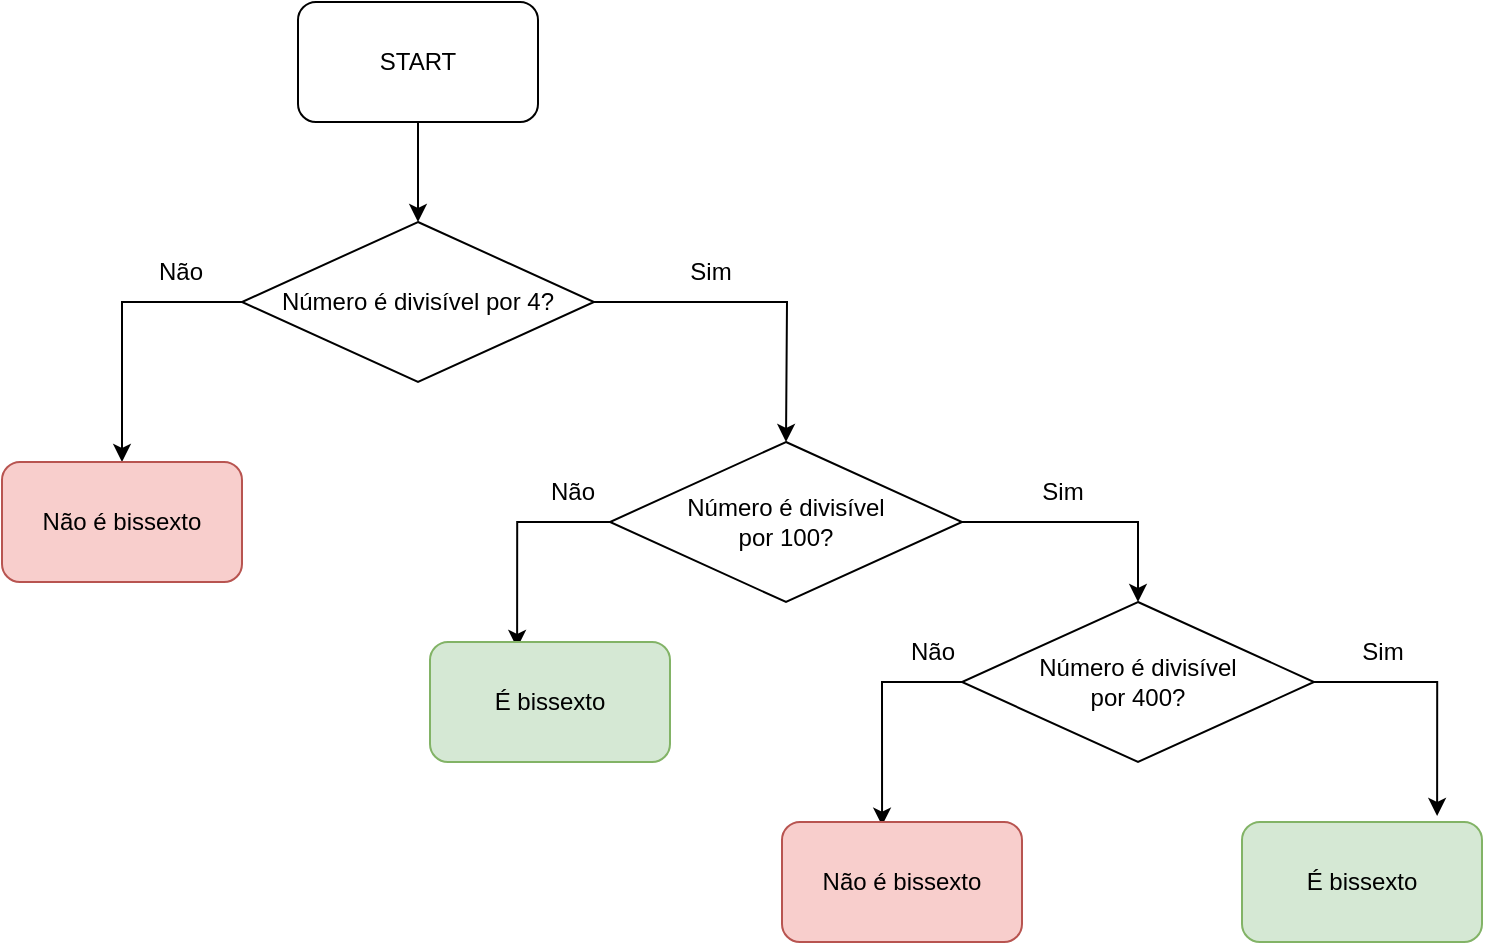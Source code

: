 <mxfile version="21.3.4" type="github">
  <diagram name="Página-1" id="4vqtyZeHjljcxOjgkei8">
    <mxGraphModel dx="1050" dy="573" grid="1" gridSize="10" guides="1" tooltips="1" connect="1" arrows="1" fold="1" page="1" pageScale="1" pageWidth="827" pageHeight="1169" math="0" shadow="0">
      <root>
        <mxCell id="0" />
        <mxCell id="1" parent="0" />
        <mxCell id="i9qxXffxVEjZmpE-fZR9-13" style="edgeStyle=orthogonalEdgeStyle;rounded=0;orthogonalLoop=1;jettySize=auto;html=1;exitX=0.5;exitY=1;exitDx=0;exitDy=0;entryX=0.5;entryY=0;entryDx=0;entryDy=0;" edge="1" parent="1" source="i9qxXffxVEjZmpE-fZR9-1" target="i9qxXffxVEjZmpE-fZR9-4">
          <mxGeometry relative="1" as="geometry" />
        </mxCell>
        <mxCell id="i9qxXffxVEjZmpE-fZR9-1" value="START" style="rounded=1;whiteSpace=wrap;html=1;" vertex="1" parent="1">
          <mxGeometry x="192" y="10" width="120" height="60" as="geometry" />
        </mxCell>
        <mxCell id="i9qxXffxVEjZmpE-fZR9-14" style="edgeStyle=orthogonalEdgeStyle;rounded=0;orthogonalLoop=1;jettySize=auto;html=1;exitX=0;exitY=0.5;exitDx=0;exitDy=0;" edge="1" parent="1" source="i9qxXffxVEjZmpE-fZR9-4" target="i9qxXffxVEjZmpE-fZR9-6">
          <mxGeometry relative="1" as="geometry" />
        </mxCell>
        <mxCell id="i9qxXffxVEjZmpE-fZR9-16" style="edgeStyle=orthogonalEdgeStyle;rounded=0;orthogonalLoop=1;jettySize=auto;html=1;exitX=1;exitY=0.5;exitDx=0;exitDy=0;" edge="1" parent="1" source="i9qxXffxVEjZmpE-fZR9-4">
          <mxGeometry relative="1" as="geometry">
            <mxPoint x="436" y="230" as="targetPoint" />
          </mxGeometry>
        </mxCell>
        <mxCell id="i9qxXffxVEjZmpE-fZR9-4" value="Número é divisível por 4?" style="rhombus;whiteSpace=wrap;html=1;" vertex="1" parent="1">
          <mxGeometry x="164" y="120" width="176" height="80" as="geometry" />
        </mxCell>
        <mxCell id="i9qxXffxVEjZmpE-fZR9-6" value="Não é bissexto" style="rounded=1;whiteSpace=wrap;html=1;fillColor=#f8cecc;strokeColor=#b85450;" vertex="1" parent="1">
          <mxGeometry x="44" y="240" width="120" height="60" as="geometry" />
        </mxCell>
        <mxCell id="i9qxXffxVEjZmpE-fZR9-21" style="edgeStyle=orthogonalEdgeStyle;rounded=0;orthogonalLoop=1;jettySize=auto;html=1;exitX=0;exitY=0.5;exitDx=0;exitDy=0;entryX=0.363;entryY=0.05;entryDx=0;entryDy=0;entryPerimeter=0;" edge="1" parent="1" source="i9qxXffxVEjZmpE-fZR9-10" target="i9qxXffxVEjZmpE-fZR9-11">
          <mxGeometry relative="1" as="geometry" />
        </mxCell>
        <mxCell id="i9qxXffxVEjZmpE-fZR9-24" style="edgeStyle=orthogonalEdgeStyle;rounded=0;orthogonalLoop=1;jettySize=auto;html=1;exitX=1;exitY=0.5;exitDx=0;exitDy=0;entryX=0.5;entryY=0;entryDx=0;entryDy=0;" edge="1" parent="1" source="i9qxXffxVEjZmpE-fZR9-10" target="i9qxXffxVEjZmpE-fZR9-22">
          <mxGeometry relative="1" as="geometry" />
        </mxCell>
        <mxCell id="i9qxXffxVEjZmpE-fZR9-10" value="Número é divisível &lt;br&gt;por 100?" style="rhombus;whiteSpace=wrap;html=1;" vertex="1" parent="1">
          <mxGeometry x="348" y="230" width="176" height="80" as="geometry" />
        </mxCell>
        <mxCell id="i9qxXffxVEjZmpE-fZR9-11" value="É bissexto" style="rounded=1;whiteSpace=wrap;html=1;fillColor=#d5e8d4;strokeColor=#82b366;" vertex="1" parent="1">
          <mxGeometry x="258" y="330" width="120" height="60" as="geometry" />
        </mxCell>
        <mxCell id="i9qxXffxVEjZmpE-fZR9-15" value="Não" style="text;html=1;align=center;verticalAlign=middle;resizable=0;points=[];autosize=1;strokeColor=none;fillColor=none;" vertex="1" parent="1">
          <mxGeometry x="108" y="130" width="50" height="30" as="geometry" />
        </mxCell>
        <mxCell id="i9qxXffxVEjZmpE-fZR9-17" value="Sim" style="text;html=1;align=center;verticalAlign=middle;resizable=0;points=[];autosize=1;strokeColor=none;fillColor=none;" vertex="1" parent="1">
          <mxGeometry x="378" y="130" width="40" height="30" as="geometry" />
        </mxCell>
        <mxCell id="i9qxXffxVEjZmpE-fZR9-20" value="Não" style="text;html=1;align=center;verticalAlign=middle;resizable=0;points=[];autosize=1;strokeColor=none;fillColor=none;" vertex="1" parent="1">
          <mxGeometry x="304" y="240" width="50" height="30" as="geometry" />
        </mxCell>
        <mxCell id="i9qxXffxVEjZmpE-fZR9-26" style="edgeStyle=orthogonalEdgeStyle;rounded=0;orthogonalLoop=1;jettySize=auto;html=1;exitX=0;exitY=0.5;exitDx=0;exitDy=0;entryX=0.417;entryY=0.03;entryDx=0;entryDy=0;entryPerimeter=0;" edge="1" parent="1" source="i9qxXffxVEjZmpE-fZR9-22" target="i9qxXffxVEjZmpE-fZR9-25">
          <mxGeometry relative="1" as="geometry" />
        </mxCell>
        <mxCell id="i9qxXffxVEjZmpE-fZR9-29" style="edgeStyle=orthogonalEdgeStyle;rounded=0;orthogonalLoop=1;jettySize=auto;html=1;exitX=1;exitY=0.5;exitDx=0;exitDy=0;entryX=0.813;entryY=-0.05;entryDx=0;entryDy=0;entryPerimeter=0;" edge="1" parent="1" source="i9qxXffxVEjZmpE-fZR9-22" target="i9qxXffxVEjZmpE-fZR9-28">
          <mxGeometry relative="1" as="geometry" />
        </mxCell>
        <mxCell id="i9qxXffxVEjZmpE-fZR9-22" value="Número é divisível &lt;br&gt;por 400?" style="rhombus;whiteSpace=wrap;html=1;" vertex="1" parent="1">
          <mxGeometry x="524" y="310" width="176" height="80" as="geometry" />
        </mxCell>
        <mxCell id="i9qxXffxVEjZmpE-fZR9-23" value="Sim" style="text;html=1;align=center;verticalAlign=middle;resizable=0;points=[];autosize=1;strokeColor=none;fillColor=none;" vertex="1" parent="1">
          <mxGeometry x="554" y="240" width="40" height="30" as="geometry" />
        </mxCell>
        <mxCell id="i9qxXffxVEjZmpE-fZR9-25" value="Não é bissexto" style="rounded=1;whiteSpace=wrap;html=1;fillColor=#f8cecc;strokeColor=#b85450;" vertex="1" parent="1">
          <mxGeometry x="434" y="420" width="120" height="60" as="geometry" />
        </mxCell>
        <mxCell id="i9qxXffxVEjZmpE-fZR9-27" value="Não" style="text;html=1;align=center;verticalAlign=middle;resizable=0;points=[];autosize=1;strokeColor=none;fillColor=none;" vertex="1" parent="1">
          <mxGeometry x="484" y="320" width="50" height="30" as="geometry" />
        </mxCell>
        <mxCell id="i9qxXffxVEjZmpE-fZR9-28" value="É bissexto" style="rounded=1;whiteSpace=wrap;html=1;fillColor=#d5e8d4;strokeColor=#82b366;" vertex="1" parent="1">
          <mxGeometry x="664" y="420" width="120" height="60" as="geometry" />
        </mxCell>
        <mxCell id="i9qxXffxVEjZmpE-fZR9-31" value="Sim" style="text;html=1;align=center;verticalAlign=middle;resizable=0;points=[];autosize=1;strokeColor=none;fillColor=none;" vertex="1" parent="1">
          <mxGeometry x="714" y="320" width="40" height="30" as="geometry" />
        </mxCell>
      </root>
    </mxGraphModel>
  </diagram>
</mxfile>
